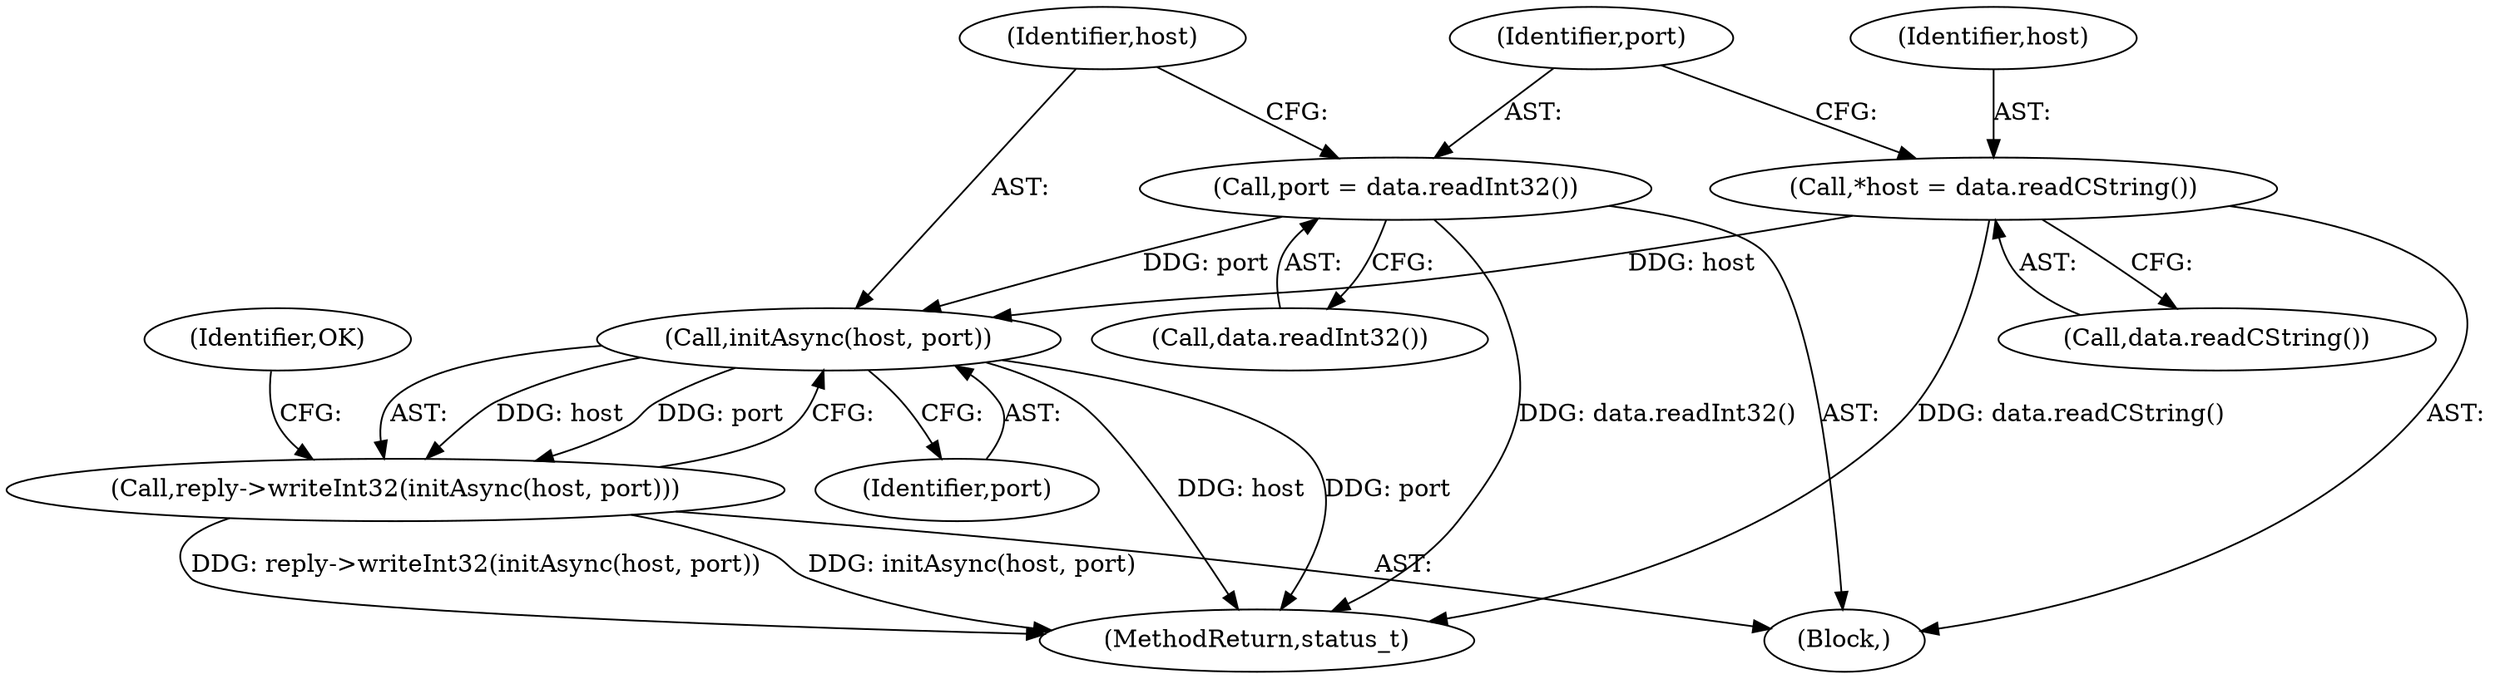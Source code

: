digraph "0_Android_9667e3eff2d34c3797c3b529370de47b2c1f1bf6@pointer" {
"1000144" [label="(Call,initAsync(host, port))"];
"1000136" [label="(Call,*host = data.readCString())"];
"1000140" [label="(Call,port = data.readInt32())"];
"1000143" [label="(Call,reply->writeInt32(initAsync(host, port)))"];
"1000145" [label="(Identifier,host)"];
"1000144" [label="(Call,initAsync(host, port))"];
"1000146" [label="(Identifier,port)"];
"1000141" [label="(Identifier,port)"];
"1000142" [label="(Call,data.readInt32())"];
"1000407" [label="(MethodReturn,status_t)"];
"1000143" [label="(Call,reply->writeInt32(initAsync(host, port)))"];
"1000136" [label="(Call,*host = data.readCString())"];
"1000137" [label="(Identifier,host)"];
"1000138" [label="(Call,data.readCString())"];
"1000130" [label="(Block,)"];
"1000140" [label="(Call,port = data.readInt32())"];
"1000148" [label="(Identifier,OK)"];
"1000144" -> "1000143"  [label="AST: "];
"1000144" -> "1000146"  [label="CFG: "];
"1000145" -> "1000144"  [label="AST: "];
"1000146" -> "1000144"  [label="AST: "];
"1000143" -> "1000144"  [label="CFG: "];
"1000144" -> "1000407"  [label="DDG: host"];
"1000144" -> "1000407"  [label="DDG: port"];
"1000144" -> "1000143"  [label="DDG: host"];
"1000144" -> "1000143"  [label="DDG: port"];
"1000136" -> "1000144"  [label="DDG: host"];
"1000140" -> "1000144"  [label="DDG: port"];
"1000136" -> "1000130"  [label="AST: "];
"1000136" -> "1000138"  [label="CFG: "];
"1000137" -> "1000136"  [label="AST: "];
"1000138" -> "1000136"  [label="AST: "];
"1000141" -> "1000136"  [label="CFG: "];
"1000136" -> "1000407"  [label="DDG: data.readCString()"];
"1000140" -> "1000130"  [label="AST: "];
"1000140" -> "1000142"  [label="CFG: "];
"1000141" -> "1000140"  [label="AST: "];
"1000142" -> "1000140"  [label="AST: "];
"1000145" -> "1000140"  [label="CFG: "];
"1000140" -> "1000407"  [label="DDG: data.readInt32()"];
"1000143" -> "1000130"  [label="AST: "];
"1000148" -> "1000143"  [label="CFG: "];
"1000143" -> "1000407"  [label="DDG: initAsync(host, port)"];
"1000143" -> "1000407"  [label="DDG: reply->writeInt32(initAsync(host, port))"];
}
